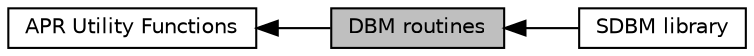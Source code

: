 digraph "DBM routines"
{
  edge [fontname="Helvetica",fontsize="10",labelfontname="Helvetica",labelfontsize="10"];
  node [fontname="Helvetica",fontsize="10",shape=box];
  rankdir=LR;
  Node3 [label="SDBM library",height=0.2,width=0.4,color="black", fillcolor="white", style="filled",URL="$group___a_p_r___util___d_b_m___s_d_b_m.html",tooltip=" "];
  Node1 [label="DBM routines",height=0.2,width=0.4,color="black", fillcolor="grey75", style="filled", fontcolor="black",tooltip=" "];
  Node2 [label="APR Utility Functions",height=0.2,width=0.4,color="black", fillcolor="white", style="filled",URL="$group___a_p_r___util.html",tooltip=" "];
  Node2->Node1 [shape=plaintext, dir="back", style="solid"];
  Node1->Node3 [shape=plaintext, dir="back", style="solid"];
}
